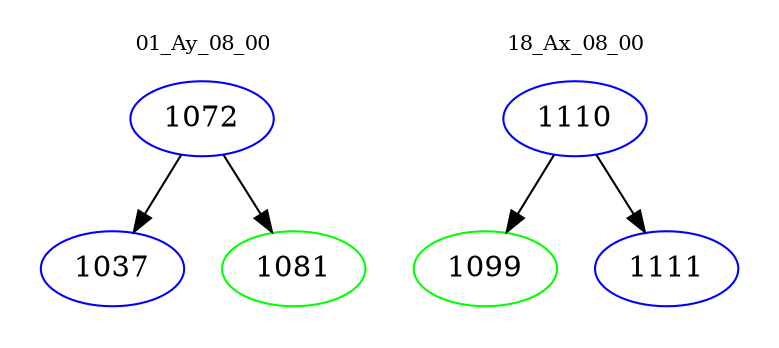 digraph{
subgraph cluster_0 {
color = white
label = "01_Ay_08_00";
fontsize=10;
T0_1072 [label="1072", color="blue"]
T0_1072 -> T0_1037 [color="black"]
T0_1037 [label="1037", color="blue"]
T0_1072 -> T0_1081 [color="black"]
T0_1081 [label="1081", color="green"]
}
subgraph cluster_1 {
color = white
label = "18_Ax_08_00";
fontsize=10;
T1_1110 [label="1110", color="blue"]
T1_1110 -> T1_1099 [color="black"]
T1_1099 [label="1099", color="green"]
T1_1110 -> T1_1111 [color="black"]
T1_1111 [label="1111", color="blue"]
}
}
